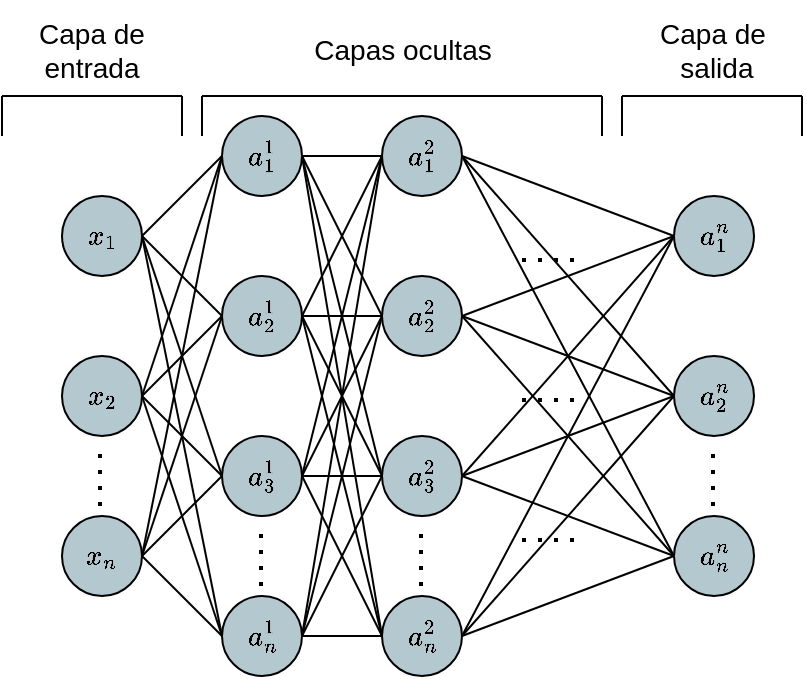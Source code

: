 <mxfile version="24.7.6">
  <diagram name="Page-1" id="iY9h923-xnfuU6ivVs_U">
    <mxGraphModel dx="1048" dy="792" grid="1" gridSize="10" guides="1" tooltips="1" connect="1" arrows="1" fold="1" page="1" pageScale="1" pageWidth="70" pageHeight="120" math="1" shadow="0">
      <root>
        <mxCell id="0" />
        <mxCell id="1" parent="0" />
        <mxCell id="hw2e2iY90Wc657Rlc0dh-1" value="$$a_n^1$$" style="ellipse;whiteSpace=wrap;html=1;aspect=fixed;fillColor=#b3c8cf;" parent="1" vertex="1">
          <mxGeometry x="-60" y="-52" width="40" height="40" as="geometry" />
        </mxCell>
        <mxCell id="hw2e2iY90Wc657Rlc0dh-2" value="$$a_3^1$$" style="ellipse;whiteSpace=wrap;html=1;aspect=fixed;fillColor=#b3c8cf;" parent="1" vertex="1">
          <mxGeometry x="-60" y="-132" width="40" height="40" as="geometry" />
        </mxCell>
        <mxCell id="hw2e2iY90Wc657Rlc0dh-3" value="$$a_2^1$$" style="ellipse;whiteSpace=wrap;html=1;aspect=fixed;fillColor=#b3c8cf;" parent="1" vertex="1">
          <mxGeometry x="-60" y="-212" width="40" height="40" as="geometry" />
        </mxCell>
        <mxCell id="hw2e2iY90Wc657Rlc0dh-4" value="$$a_1^1$$" style="ellipse;whiteSpace=wrap;html=1;aspect=fixed;fillColor=#b3c8cf;" parent="1" vertex="1">
          <mxGeometry x="-60" y="-292" width="40" height="40" as="geometry" />
        </mxCell>
        <mxCell id="hw2e2iY90Wc657Rlc0dh-5" value="$$x_n$$" style="ellipse;whiteSpace=wrap;html=1;aspect=fixed;fillColor=#b3c8cf;" parent="1" vertex="1">
          <mxGeometry x="-140" y="-92" width="40" height="40" as="geometry" />
        </mxCell>
        <mxCell id="hw2e2iY90Wc657Rlc0dh-6" value="$$x_2$$" style="ellipse;whiteSpace=wrap;html=1;aspect=fixed;fillColor=#b3c8cf;" parent="1" vertex="1">
          <mxGeometry x="-140" y="-172" width="40" height="40" as="geometry" />
        </mxCell>
        <mxCell id="hw2e2iY90Wc657Rlc0dh-7" value="$$x_1$$" style="ellipse;whiteSpace=wrap;html=1;aspect=fixed;fillColor=#b3c8cf;" parent="1" vertex="1">
          <mxGeometry x="-140" y="-252" width="40" height="40" as="geometry" />
        </mxCell>
        <mxCell id="hw2e2iY90Wc657Rlc0dh-8" value="$$a_n^2$$" style="ellipse;whiteSpace=wrap;html=1;aspect=fixed;fillColor=#b3c8cf;" parent="1" vertex="1">
          <mxGeometry x="20" y="-52" width="40" height="40" as="geometry" />
        </mxCell>
        <mxCell id="hw2e2iY90Wc657Rlc0dh-9" value="$$a_3^2$$" style="ellipse;whiteSpace=wrap;html=1;aspect=fixed;fillColor=#b3c8cf;" parent="1" vertex="1">
          <mxGeometry x="20" y="-132" width="40" height="40" as="geometry" />
        </mxCell>
        <mxCell id="hw2e2iY90Wc657Rlc0dh-10" value="$$a_2^2$$" style="ellipse;whiteSpace=wrap;html=1;aspect=fixed;fillColor=#b3c8cf;" parent="1" vertex="1">
          <mxGeometry x="20" y="-212" width="40" height="40" as="geometry" />
        </mxCell>
        <mxCell id="hw2e2iY90Wc657Rlc0dh-11" value="$$a_1^2$$" style="ellipse;whiteSpace=wrap;html=1;aspect=fixed;fillColor=#b3c8cf;" parent="1" vertex="1">
          <mxGeometry x="20" y="-292" width="40" height="40" as="geometry" />
        </mxCell>
        <mxCell id="hw2e2iY90Wc657Rlc0dh-12" value="$$a_1^n$$" style="ellipse;whiteSpace=wrap;html=1;aspect=fixed;fillColor=#b3c8cf;" parent="1" vertex="1">
          <mxGeometry x="166" y="-252" width="40" height="40" as="geometry" />
        </mxCell>
        <mxCell id="hw2e2iY90Wc657Rlc0dh-13" value="$$a_2^n$$" style="ellipse;whiteSpace=wrap;html=1;aspect=fixed;fillColor=#b3c8cf;" parent="1" vertex="1">
          <mxGeometry x="166" y="-172" width="40" height="40" as="geometry" />
        </mxCell>
        <mxCell id="hw2e2iY90Wc657Rlc0dh-14" value="" style="endArrow=none;html=1;rounded=0;exitX=1;exitY=0.5;exitDx=0;exitDy=0;entryX=0;entryY=0.5;entryDx=0;entryDy=0;endFill=0;" parent="1" source="hw2e2iY90Wc657Rlc0dh-7" target="hw2e2iY90Wc657Rlc0dh-4" edge="1">
          <mxGeometry width="50" height="50" relative="1" as="geometry">
            <mxPoint x="-100" y="-222" as="sourcePoint" />
            <mxPoint x="-50" y="-272" as="targetPoint" />
          </mxGeometry>
        </mxCell>
        <mxCell id="hw2e2iY90Wc657Rlc0dh-15" value="" style="endArrow=none;html=1;rounded=0;exitX=1;exitY=0.5;exitDx=0;exitDy=0;entryX=0;entryY=0.5;entryDx=0;entryDy=0;endFill=0;" parent="1" source="hw2e2iY90Wc657Rlc0dh-6" target="hw2e2iY90Wc657Rlc0dh-4" edge="1">
          <mxGeometry width="50" height="50" relative="1" as="geometry">
            <mxPoint x="-100" y="-152" as="sourcePoint" />
            <mxPoint x="-80" y="-232" as="targetPoint" />
          </mxGeometry>
        </mxCell>
        <mxCell id="hw2e2iY90Wc657Rlc0dh-16" value="" style="endArrow=none;html=1;rounded=0;exitX=1;exitY=0.5;exitDx=0;exitDy=0;entryX=0;entryY=0.5;entryDx=0;entryDy=0;endFill=0;" parent="1" source="hw2e2iY90Wc657Rlc0dh-5" target="hw2e2iY90Wc657Rlc0dh-4" edge="1">
          <mxGeometry width="50" height="50" relative="1" as="geometry">
            <mxPoint x="-100" y="-152" as="sourcePoint" />
            <mxPoint x="-60" y="-192" as="targetPoint" />
          </mxGeometry>
        </mxCell>
        <mxCell id="hw2e2iY90Wc657Rlc0dh-17" value="" style="endArrow=none;html=1;rounded=0;entryX=0;entryY=0.5;entryDx=0;entryDy=0;exitX=1;exitY=0.5;exitDx=0;exitDy=0;endFill=0;" parent="1" source="hw2e2iY90Wc657Rlc0dh-7" target="hw2e2iY90Wc657Rlc0dh-3" edge="1">
          <mxGeometry width="50" height="50" relative="1" as="geometry">
            <mxPoint x="-50" y="-122" as="sourcePoint" />
            <mxPoint y="-172" as="targetPoint" />
          </mxGeometry>
        </mxCell>
        <mxCell id="hw2e2iY90Wc657Rlc0dh-18" value="" style="endArrow=none;html=1;rounded=0;exitX=1;exitY=0.5;exitDx=0;exitDy=0;entryX=0;entryY=0.5;entryDx=0;entryDy=0;endFill=0;" parent="1" source="hw2e2iY90Wc657Rlc0dh-6" target="hw2e2iY90Wc657Rlc0dh-3" edge="1">
          <mxGeometry width="50" height="50" relative="1" as="geometry">
            <mxPoint x="-100" y="-142" as="sourcePoint" />
            <mxPoint x="-60" y="-182" as="targetPoint" />
          </mxGeometry>
        </mxCell>
        <mxCell id="hw2e2iY90Wc657Rlc0dh-19" value="" style="endArrow=none;html=1;rounded=0;exitX=1;exitY=0.5;exitDx=0;exitDy=0;entryX=0;entryY=0.5;entryDx=0;entryDy=0;endFill=0;" parent="1" source="hw2e2iY90Wc657Rlc0dh-5" target="hw2e2iY90Wc657Rlc0dh-3" edge="1">
          <mxGeometry width="50" height="50" relative="1" as="geometry">
            <mxPoint x="-90" y="-122" as="sourcePoint" />
            <mxPoint x="-50" y="-162" as="targetPoint" />
          </mxGeometry>
        </mxCell>
        <mxCell id="hw2e2iY90Wc657Rlc0dh-20" value="" style="endArrow=none;html=1;rounded=0;exitX=1;exitY=0.5;exitDx=0;exitDy=0;entryX=0;entryY=0.5;entryDx=0;entryDy=0;endFill=0;" parent="1" source="hw2e2iY90Wc657Rlc0dh-5" target="hw2e2iY90Wc657Rlc0dh-2" edge="1">
          <mxGeometry width="50" height="50" relative="1" as="geometry">
            <mxPoint x="-100" y="-52" as="sourcePoint" />
            <mxPoint x="-60" y="-92" as="targetPoint" />
          </mxGeometry>
        </mxCell>
        <mxCell id="hw2e2iY90Wc657Rlc0dh-21" value="" style="endArrow=none;html=1;rounded=0;exitX=1;exitY=0.5;exitDx=0;exitDy=0;entryX=0;entryY=0.5;entryDx=0;entryDy=0;endFill=0;" parent="1" source="hw2e2iY90Wc657Rlc0dh-7" target="hw2e2iY90Wc657Rlc0dh-2" edge="1">
          <mxGeometry width="50" height="50" relative="1" as="geometry">
            <mxPoint x="-80" y="-222" as="sourcePoint" />
            <mxPoint x="-40" y="-262" as="targetPoint" />
          </mxGeometry>
        </mxCell>
        <mxCell id="hw2e2iY90Wc657Rlc0dh-22" value="" style="endArrow=none;html=1;rounded=0;exitX=1;exitY=0.5;exitDx=0;exitDy=0;entryX=0;entryY=0.5;entryDx=0;entryDy=0;endFill=0;" parent="1" source="hw2e2iY90Wc657Rlc0dh-7" target="hw2e2iY90Wc657Rlc0dh-1" edge="1">
          <mxGeometry width="50" height="50" relative="1" as="geometry">
            <mxPoint x="-50" y="-222" as="sourcePoint" />
            <mxPoint x="-10" y="-262" as="targetPoint" />
          </mxGeometry>
        </mxCell>
        <mxCell id="hw2e2iY90Wc657Rlc0dh-23" value="" style="endArrow=none;html=1;rounded=0;exitX=1;exitY=0.5;exitDx=0;exitDy=0;entryX=0;entryY=0.5;entryDx=0;entryDy=0;endFill=0;" parent="1" source="hw2e2iY90Wc657Rlc0dh-5" target="hw2e2iY90Wc657Rlc0dh-1" edge="1">
          <mxGeometry width="50" height="50" relative="1" as="geometry">
            <mxPoint x="-90" y="-52" as="sourcePoint" />
            <mxPoint x="-50" y="-92" as="targetPoint" />
          </mxGeometry>
        </mxCell>
        <mxCell id="hw2e2iY90Wc657Rlc0dh-24" value="" style="endArrow=none;html=1;rounded=0;exitX=1;exitY=0.5;exitDx=0;exitDy=0;entryX=0;entryY=0.5;entryDx=0;entryDy=0;endFill=0;" parent="1" source="hw2e2iY90Wc657Rlc0dh-6" target="hw2e2iY90Wc657Rlc0dh-2" edge="1">
          <mxGeometry width="50" height="50" relative="1" as="geometry">
            <mxPoint x="-90" y="-142" as="sourcePoint" />
            <mxPoint x="-50" y="-182" as="targetPoint" />
          </mxGeometry>
        </mxCell>
        <mxCell id="hw2e2iY90Wc657Rlc0dh-25" value="" style="endArrow=none;html=1;rounded=0;exitX=1;exitY=0.5;exitDx=0;exitDy=0;entryX=0;entryY=0.5;entryDx=0;entryDy=0;endFill=0;" parent="1" source="hw2e2iY90Wc657Rlc0dh-6" target="hw2e2iY90Wc657Rlc0dh-1" edge="1">
          <mxGeometry width="50" height="50" relative="1" as="geometry">
            <mxPoint y="-132" as="sourcePoint" />
            <mxPoint x="40" y="-172" as="targetPoint" />
          </mxGeometry>
        </mxCell>
        <mxCell id="hw2e2iY90Wc657Rlc0dh-26" value="" style="endArrow=none;html=1;rounded=0;entryX=0;entryY=0.5;entryDx=0;entryDy=0;exitX=1;exitY=0.5;exitDx=0;exitDy=0;" parent="1" source="hw2e2iY90Wc657Rlc0dh-4" target="hw2e2iY90Wc657Rlc0dh-11" edge="1">
          <mxGeometry width="50" height="50" relative="1" as="geometry">
            <mxPoint x="-40" y="-212" as="sourcePoint" />
            <mxPoint x="10" y="-262" as="targetPoint" />
          </mxGeometry>
        </mxCell>
        <mxCell id="hw2e2iY90Wc657Rlc0dh-27" value="" style="endArrow=none;html=1;rounded=0;entryX=0;entryY=0.5;entryDx=0;entryDy=0;exitX=1;exitY=0.5;exitDx=0;exitDy=0;" parent="1" source="hw2e2iY90Wc657Rlc0dh-4" target="hw2e2iY90Wc657Rlc0dh-10" edge="1">
          <mxGeometry width="50" height="50" relative="1" as="geometry">
            <mxPoint x="-10" y="-262" as="sourcePoint" />
            <mxPoint x="30" y="-262" as="targetPoint" />
          </mxGeometry>
        </mxCell>
        <mxCell id="hw2e2iY90Wc657Rlc0dh-28" value="" style="endArrow=none;html=1;rounded=0;entryX=0;entryY=0.5;entryDx=0;entryDy=0;exitX=1;exitY=0.5;exitDx=0;exitDy=0;" parent="1" source="hw2e2iY90Wc657Rlc0dh-4" target="hw2e2iY90Wc657Rlc0dh-9" edge="1">
          <mxGeometry width="50" height="50" relative="1" as="geometry">
            <mxPoint y="-252" as="sourcePoint" />
            <mxPoint x="40" y="-252" as="targetPoint" />
          </mxGeometry>
        </mxCell>
        <mxCell id="hw2e2iY90Wc657Rlc0dh-29" value="" style="endArrow=none;html=1;rounded=0;entryX=0;entryY=0.5;entryDx=0;entryDy=0;exitX=1;exitY=0.5;exitDx=0;exitDy=0;" parent="1" source="hw2e2iY90Wc657Rlc0dh-4" target="hw2e2iY90Wc657Rlc0dh-8" edge="1">
          <mxGeometry width="50" height="50" relative="1" as="geometry">
            <mxPoint x="10" y="-242" as="sourcePoint" />
            <mxPoint x="50" y="-242" as="targetPoint" />
          </mxGeometry>
        </mxCell>
        <mxCell id="hw2e2iY90Wc657Rlc0dh-30" value="" style="endArrow=none;html=1;rounded=0;entryX=0;entryY=0.5;entryDx=0;entryDy=0;exitX=1;exitY=0.5;exitDx=0;exitDy=0;" parent="1" source="hw2e2iY90Wc657Rlc0dh-3" target="hw2e2iY90Wc657Rlc0dh-11" edge="1">
          <mxGeometry width="50" height="50" relative="1" as="geometry">
            <mxPoint x="-10" y="-192.5" as="sourcePoint" />
            <mxPoint x="30" y="-192.5" as="targetPoint" />
          </mxGeometry>
        </mxCell>
        <mxCell id="hw2e2iY90Wc657Rlc0dh-31" value="" style="endArrow=none;html=1;rounded=0;exitX=1;exitY=0.5;exitDx=0;exitDy=0;entryX=0;entryY=0.5;entryDx=0;entryDy=0;" parent="1" source="hw2e2iY90Wc657Rlc0dh-3" target="hw2e2iY90Wc657Rlc0dh-10" edge="1">
          <mxGeometry width="50" height="50" relative="1" as="geometry">
            <mxPoint x="-10" y="-192.5" as="sourcePoint" />
            <mxPoint y="-192" as="targetPoint" />
          </mxGeometry>
        </mxCell>
        <mxCell id="hw2e2iY90Wc657Rlc0dh-32" value="" style="endArrow=none;html=1;rounded=0;entryX=0;entryY=0.5;entryDx=0;entryDy=0;exitX=1;exitY=0.5;exitDx=0;exitDy=0;" parent="1" source="hw2e2iY90Wc657Rlc0dh-3" target="hw2e2iY90Wc657Rlc0dh-9" edge="1">
          <mxGeometry width="50" height="50" relative="1" as="geometry">
            <mxPoint x="-10" y="-173" as="sourcePoint" />
            <mxPoint x="30" y="-173" as="targetPoint" />
          </mxGeometry>
        </mxCell>
        <mxCell id="hw2e2iY90Wc657Rlc0dh-33" value="" style="endArrow=none;html=1;rounded=0;entryX=0;entryY=0.5;entryDx=0;entryDy=0;exitX=1;exitY=0.5;exitDx=0;exitDy=0;" parent="1" source="hw2e2iY90Wc657Rlc0dh-3" target="hw2e2iY90Wc657Rlc0dh-8" edge="1">
          <mxGeometry width="50" height="50" relative="1" as="geometry">
            <mxPoint x="50" y="-202" as="sourcePoint" />
            <mxPoint x="90" y="-202" as="targetPoint" />
          </mxGeometry>
        </mxCell>
        <mxCell id="hw2e2iY90Wc657Rlc0dh-34" value="" style="endArrow=none;html=1;rounded=0;entryX=0;entryY=0.5;entryDx=0;entryDy=0;exitX=1;exitY=0.5;exitDx=0;exitDy=0;" parent="1" source="hw2e2iY90Wc657Rlc0dh-2" target="hw2e2iY90Wc657Rlc0dh-11" edge="1">
          <mxGeometry width="50" height="50" relative="1" as="geometry">
            <mxPoint x="-10" y="-112.5" as="sourcePoint" />
            <mxPoint x="30" y="-112.5" as="targetPoint" />
          </mxGeometry>
        </mxCell>
        <mxCell id="hw2e2iY90Wc657Rlc0dh-35" value="" style="endArrow=none;html=1;rounded=0;entryX=0;entryY=0.5;entryDx=0;entryDy=0;exitX=1;exitY=0.5;exitDx=0;exitDy=0;" parent="1" source="hw2e2iY90Wc657Rlc0dh-2" target="hw2e2iY90Wc657Rlc0dh-10" edge="1">
          <mxGeometry width="50" height="50" relative="1" as="geometry">
            <mxPoint x="-10" y="-98" as="sourcePoint" />
            <mxPoint x="30" y="-98" as="targetPoint" />
          </mxGeometry>
        </mxCell>
        <mxCell id="hw2e2iY90Wc657Rlc0dh-36" value="" style="endArrow=none;html=1;rounded=0;exitX=1;exitY=0.5;exitDx=0;exitDy=0;entryX=0;entryY=0.5;entryDx=0;entryDy=0;" parent="1" source="hw2e2iY90Wc657Rlc0dh-2" target="hw2e2iY90Wc657Rlc0dh-9" edge="1">
          <mxGeometry width="50" height="50" relative="1" as="geometry">
            <mxPoint x="10" y="-97" as="sourcePoint" />
            <mxPoint x="40" y="-72" as="targetPoint" />
          </mxGeometry>
        </mxCell>
        <mxCell id="hw2e2iY90Wc657Rlc0dh-37" value="" style="endArrow=none;html=1;rounded=0;entryX=0;entryY=0.5;entryDx=0;entryDy=0;exitX=1;exitY=0.5;exitDx=0;exitDy=0;" parent="1" source="hw2e2iY90Wc657Rlc0dh-2" target="hw2e2iY90Wc657Rlc0dh-8" edge="1">
          <mxGeometry width="50" height="50" relative="1" as="geometry">
            <mxPoint x="-10" y="-82" as="sourcePoint" />
            <mxPoint x="30" y="-82" as="targetPoint" />
          </mxGeometry>
        </mxCell>
        <mxCell id="hw2e2iY90Wc657Rlc0dh-38" value="" style="endArrow=none;html=1;rounded=0;entryX=0;entryY=0.5;entryDx=0;entryDy=0;exitX=1;exitY=0.5;exitDx=0;exitDy=0;" parent="1" source="hw2e2iY90Wc657Rlc0dh-1" target="hw2e2iY90Wc657Rlc0dh-11" edge="1">
          <mxGeometry width="50" height="50" relative="1" as="geometry">
            <mxPoint x="-10" y="-32.5" as="sourcePoint" />
            <mxPoint x="30" y="-32.5" as="targetPoint" />
          </mxGeometry>
        </mxCell>
        <mxCell id="hw2e2iY90Wc657Rlc0dh-39" value="" style="endArrow=none;html=1;rounded=0;entryX=0;entryY=0.5;entryDx=0;entryDy=0;exitX=1;exitY=0.5;exitDx=0;exitDy=0;" parent="1" source="hw2e2iY90Wc657Rlc0dh-1" target="hw2e2iY90Wc657Rlc0dh-10" edge="1">
          <mxGeometry width="50" height="50" relative="1" as="geometry">
            <mxPoint x="-10" y="-32.5" as="sourcePoint" />
            <mxPoint x="30" y="-32.5" as="targetPoint" />
          </mxGeometry>
        </mxCell>
        <mxCell id="hw2e2iY90Wc657Rlc0dh-40" value="" style="endArrow=none;html=1;rounded=0;entryX=0;entryY=0.5;entryDx=0;entryDy=0;exitX=1;exitY=0.5;exitDx=0;exitDy=0;" parent="1" source="hw2e2iY90Wc657Rlc0dh-1" target="hw2e2iY90Wc657Rlc0dh-9" edge="1">
          <mxGeometry width="50" height="50" relative="1" as="geometry">
            <mxPoint x="-10" y="-32.5" as="sourcePoint" />
            <mxPoint x="30" y="-32.5" as="targetPoint" />
          </mxGeometry>
        </mxCell>
        <mxCell id="hw2e2iY90Wc657Rlc0dh-41" value="" style="endArrow=none;html=1;rounded=0;entryX=0;entryY=0.5;entryDx=0;entryDy=0;exitX=1;exitY=0.5;exitDx=0;exitDy=0;" parent="1" source="hw2e2iY90Wc657Rlc0dh-1" target="hw2e2iY90Wc657Rlc0dh-8" edge="1">
          <mxGeometry width="50" height="50" relative="1" as="geometry">
            <mxPoint x="-20" y="-32.5" as="sourcePoint" />
            <mxPoint x="20" y="-32.5" as="targetPoint" />
          </mxGeometry>
        </mxCell>
        <mxCell id="hw2e2iY90Wc657Rlc0dh-42" value="" style="endArrow=none;html=1;rounded=0;entryX=0;entryY=0.5;entryDx=0;entryDy=0;exitX=1;exitY=0.5;exitDx=0;exitDy=0;" parent="1" source="hw2e2iY90Wc657Rlc0dh-11" target="hw2e2iY90Wc657Rlc0dh-12" edge="1">
          <mxGeometry width="50" height="50" relative="1" as="geometry">
            <mxPoint x="75" y="-272.5" as="sourcePoint" />
            <mxPoint x="115" y="-272.5" as="targetPoint" />
          </mxGeometry>
        </mxCell>
        <mxCell id="hw2e2iY90Wc657Rlc0dh-43" value="" style="endArrow=none;html=1;rounded=0;entryX=0;entryY=0.5;entryDx=0;entryDy=0;exitX=1;exitY=0.5;exitDx=0;exitDy=0;" parent="1" source="hw2e2iY90Wc657Rlc0dh-11" target="hw2e2iY90Wc657Rlc0dh-13" edge="1">
          <mxGeometry width="50" height="50" relative="1" as="geometry">
            <mxPoint x="100" y="-262" as="sourcePoint" />
            <mxPoint x="140" y="-262" as="targetPoint" />
          </mxGeometry>
        </mxCell>
        <mxCell id="hw2e2iY90Wc657Rlc0dh-44" value="" style="endArrow=none;html=1;rounded=0;entryX=0;entryY=0.5;entryDx=0;entryDy=0;exitX=1;exitY=0.5;exitDx=0;exitDy=0;" parent="1" source="hw2e2iY90Wc657Rlc0dh-10" target="hw2e2iY90Wc657Rlc0dh-12" edge="1">
          <mxGeometry width="50" height="50" relative="1" as="geometry">
            <mxPoint x="150" y="-152.5" as="sourcePoint" />
            <mxPoint x="190" y="-152.5" as="targetPoint" />
          </mxGeometry>
        </mxCell>
        <mxCell id="hw2e2iY90Wc657Rlc0dh-45" value="" style="endArrow=none;html=1;rounded=0;entryX=0;entryY=0.5;entryDx=0;entryDy=0;exitX=1;exitY=0.5;exitDx=0;exitDy=0;" parent="1" source="hw2e2iY90Wc657Rlc0dh-10" target="hw2e2iY90Wc657Rlc0dh-13" edge="1">
          <mxGeometry width="50" height="50" relative="1" as="geometry">
            <mxPoint x="170" y="-82" as="sourcePoint" />
            <mxPoint x="210" y="-82" as="targetPoint" />
          </mxGeometry>
        </mxCell>
        <mxCell id="hw2e2iY90Wc657Rlc0dh-46" value="" style="endArrow=none;html=1;rounded=0;entryX=0;entryY=0.5;entryDx=0;entryDy=0;exitX=1;exitY=0.5;exitDx=0;exitDy=0;" parent="1" source="hw2e2iY90Wc657Rlc0dh-9" target="hw2e2iY90Wc657Rlc0dh-12" edge="1">
          <mxGeometry width="50" height="50" relative="1" as="geometry">
            <mxPoint x="75" y="-72.5" as="sourcePoint" />
            <mxPoint x="115" y="-72.5" as="targetPoint" />
          </mxGeometry>
        </mxCell>
        <mxCell id="hw2e2iY90Wc657Rlc0dh-47" value="" style="endArrow=none;html=1;rounded=0;entryX=0;entryY=0.5;entryDx=0;entryDy=0;exitX=1;exitY=0.5;exitDx=0;exitDy=0;" parent="1" source="hw2e2iY90Wc657Rlc0dh-9" target="hw2e2iY90Wc657Rlc0dh-13" edge="1">
          <mxGeometry width="50" height="50" relative="1" as="geometry">
            <mxPoint x="190" y="-62" as="sourcePoint" />
            <mxPoint x="230" y="-62" as="targetPoint" />
          </mxGeometry>
        </mxCell>
        <mxCell id="hw2e2iY90Wc657Rlc0dh-48" value="" style="endArrow=none;html=1;rounded=0;entryX=0;entryY=0.5;entryDx=0;entryDy=0;exitX=1;exitY=0.5;exitDx=0;exitDy=0;" parent="1" source="hw2e2iY90Wc657Rlc0dh-8" target="hw2e2iY90Wc657Rlc0dh-13" edge="1">
          <mxGeometry width="50" height="50" relative="1" as="geometry">
            <mxPoint x="200" y="-52" as="sourcePoint" />
            <mxPoint x="240" y="-52" as="targetPoint" />
          </mxGeometry>
        </mxCell>
        <mxCell id="hw2e2iY90Wc657Rlc0dh-49" value="" style="endArrow=none;html=1;rounded=0;entryX=0;entryY=0.5;entryDx=0;entryDy=0;exitX=1;exitY=0.5;exitDx=0;exitDy=0;" parent="1" source="hw2e2iY90Wc657Rlc0dh-8" target="hw2e2iY90Wc657Rlc0dh-12" edge="1">
          <mxGeometry width="50" height="50" relative="1" as="geometry">
            <mxPoint x="100" y="-22" as="sourcePoint" />
            <mxPoint x="140" y="-22" as="targetPoint" />
          </mxGeometry>
        </mxCell>
        <mxCell id="hw2e2iY90Wc657Rlc0dh-53" value="&lt;font style=&quot;font-size: 14px;&quot;&gt;Capas ocultas&lt;/font&gt;" style="text;html=1;align=center;verticalAlign=middle;resizable=0;points=[];autosize=1;strokeColor=none;fillColor=none;" parent="1" vertex="1">
          <mxGeometry x="-25" y="-340" width="110" height="30" as="geometry" />
        </mxCell>
        <mxCell id="hw2e2iY90Wc657Rlc0dh-61" value="" style="group;strokeColor=none;rounded=0;" parent="1" vertex="1" connectable="0">
          <mxGeometry x="-170" y="-302" width="90" height="20" as="geometry" />
        </mxCell>
        <mxCell id="hw2e2iY90Wc657Rlc0dh-62" value="" style="endArrow=none;html=1;rounded=0;" parent="hw2e2iY90Wc657Rlc0dh-61" edge="1">
          <mxGeometry width="50" height="50" relative="1" as="geometry">
            <mxPoint as="sourcePoint" />
            <mxPoint x="90" as="targetPoint" />
          </mxGeometry>
        </mxCell>
        <mxCell id="hw2e2iY90Wc657Rlc0dh-63" value="" style="endArrow=none;html=1;rounded=0;" parent="hw2e2iY90Wc657Rlc0dh-61" edge="1">
          <mxGeometry width="50" height="50" relative="1" as="geometry">
            <mxPoint y="20" as="sourcePoint" />
            <mxPoint as="targetPoint" />
          </mxGeometry>
        </mxCell>
        <mxCell id="hw2e2iY90Wc657Rlc0dh-64" value="" style="endArrow=none;html=1;rounded=0;" parent="hw2e2iY90Wc657Rlc0dh-61" edge="1">
          <mxGeometry width="50" height="50" relative="1" as="geometry">
            <mxPoint x="90" y="20" as="sourcePoint" />
            <mxPoint x="90" as="targetPoint" />
          </mxGeometry>
        </mxCell>
        <mxCell id="hw2e2iY90Wc657Rlc0dh-65" value="" style="group;strokeColor=none;rounded=0;" parent="1" vertex="1" connectable="0">
          <mxGeometry x="-70" y="-302" width="200" height="20" as="geometry" />
        </mxCell>
        <mxCell id="hw2e2iY90Wc657Rlc0dh-66" value="" style="endArrow=none;html=1;rounded=0;" parent="hw2e2iY90Wc657Rlc0dh-65" edge="1">
          <mxGeometry width="50" height="50" relative="1" as="geometry">
            <mxPoint as="sourcePoint" />
            <mxPoint x="200.0" as="targetPoint" />
          </mxGeometry>
        </mxCell>
        <mxCell id="hw2e2iY90Wc657Rlc0dh-67" value="" style="endArrow=none;html=1;rounded=0;" parent="hw2e2iY90Wc657Rlc0dh-65" edge="1">
          <mxGeometry width="50" height="50" relative="1" as="geometry">
            <mxPoint y="20" as="sourcePoint" />
            <mxPoint as="targetPoint" />
          </mxGeometry>
        </mxCell>
        <mxCell id="hw2e2iY90Wc657Rlc0dh-68" value="" style="endArrow=none;html=1;rounded=0;" parent="hw2e2iY90Wc657Rlc0dh-65" edge="1">
          <mxGeometry width="50" height="50" relative="1" as="geometry">
            <mxPoint x="200.0" y="20" as="sourcePoint" />
            <mxPoint x="200.0" as="targetPoint" />
          </mxGeometry>
        </mxCell>
        <mxCell id="hw2e2iY90Wc657Rlc0dh-69" value="$$a_n^n$$" style="ellipse;whiteSpace=wrap;html=1;aspect=fixed;fillColor=#b3c8cf;" parent="1" vertex="1">
          <mxGeometry x="166" y="-92" width="40" height="40" as="geometry" />
        </mxCell>
        <mxCell id="hw2e2iY90Wc657Rlc0dh-70" value="" style="endArrow=none;html=1;rounded=0;entryX=1;entryY=0.5;entryDx=0;entryDy=0;exitX=0;exitY=0.5;exitDx=0;exitDy=0;" parent="1" source="hw2e2iY90Wc657Rlc0dh-69" target="hw2e2iY90Wc657Rlc0dh-11" edge="1">
          <mxGeometry width="50" height="50" relative="1" as="geometry">
            <mxPoint y="-150" as="sourcePoint" />
            <mxPoint x="50" y="-200" as="targetPoint" />
          </mxGeometry>
        </mxCell>
        <mxCell id="hw2e2iY90Wc657Rlc0dh-71" value="" style="endArrow=none;html=1;rounded=0;entryX=1;entryY=0.5;entryDx=0;entryDy=0;exitX=0;exitY=0.5;exitDx=0;exitDy=0;" parent="1" source="hw2e2iY90Wc657Rlc0dh-69" target="hw2e2iY90Wc657Rlc0dh-10" edge="1">
          <mxGeometry width="50" height="50" relative="1" as="geometry">
            <mxPoint y="-150" as="sourcePoint" />
            <mxPoint x="50" y="-200" as="targetPoint" />
          </mxGeometry>
        </mxCell>
        <mxCell id="hw2e2iY90Wc657Rlc0dh-72" value="" style="endArrow=none;html=1;rounded=0;entryX=1;entryY=0.5;entryDx=0;entryDy=0;exitX=0;exitY=0.5;exitDx=0;exitDy=0;" parent="1" source="hw2e2iY90Wc657Rlc0dh-69" target="hw2e2iY90Wc657Rlc0dh-9" edge="1">
          <mxGeometry width="50" height="50" relative="1" as="geometry">
            <mxPoint y="-150" as="sourcePoint" />
            <mxPoint x="50" y="-200" as="targetPoint" />
          </mxGeometry>
        </mxCell>
        <mxCell id="hw2e2iY90Wc657Rlc0dh-73" value="" style="endArrow=none;html=1;rounded=0;entryX=1;entryY=0.5;entryDx=0;entryDy=0;exitX=0;exitY=0.5;exitDx=0;exitDy=0;" parent="1" source="hw2e2iY90Wc657Rlc0dh-69" target="hw2e2iY90Wc657Rlc0dh-8" edge="1">
          <mxGeometry width="50" height="50" relative="1" as="geometry">
            <mxPoint y="-150" as="sourcePoint" />
            <mxPoint x="50" y="-200" as="targetPoint" />
          </mxGeometry>
        </mxCell>
        <mxCell id="hw2e2iY90Wc657Rlc0dh-74" value="" style="endArrow=none;dashed=1;html=1;dashPattern=1 3;strokeWidth=2;rounded=0;" parent="1" edge="1">
          <mxGeometry width="50" height="50" relative="1" as="geometry">
            <mxPoint x="-121" y="-97" as="sourcePoint" />
            <mxPoint x="-121" y="-127" as="targetPoint" />
          </mxGeometry>
        </mxCell>
        <mxCell id="hw2e2iY90Wc657Rlc0dh-75" value="" style="endArrow=none;dashed=1;html=1;dashPattern=1 3;strokeWidth=2;rounded=0;" parent="1" edge="1">
          <mxGeometry width="50" height="50" relative="1" as="geometry">
            <mxPoint x="39.5" y="-57" as="sourcePoint" />
            <mxPoint x="39.5" y="-87" as="targetPoint" />
          </mxGeometry>
        </mxCell>
        <mxCell id="hw2e2iY90Wc657Rlc0dh-76" value="" style="endArrow=none;dashed=1;html=1;dashPattern=1 3;strokeWidth=2;rounded=0;" parent="1" edge="1">
          <mxGeometry width="50" height="50" relative="1" as="geometry">
            <mxPoint x="-40.5" y="-57" as="sourcePoint" />
            <mxPoint x="-40.5" y="-87" as="targetPoint" />
          </mxGeometry>
        </mxCell>
        <mxCell id="hw2e2iY90Wc657Rlc0dh-77" value="" style="endArrow=none;dashed=1;html=1;dashPattern=1 3;strokeWidth=2;rounded=0;" parent="1" edge="1">
          <mxGeometry width="50" height="50" relative="1" as="geometry">
            <mxPoint x="185.5" y="-97" as="sourcePoint" />
            <mxPoint x="185.5" y="-127" as="targetPoint" />
          </mxGeometry>
        </mxCell>
        <mxCell id="hw2e2iY90Wc657Rlc0dh-78" value="" style="endArrow=none;dashed=1;html=1;dashPattern=1 3;strokeWidth=2;rounded=0;" parent="1" edge="1">
          <mxGeometry width="50" height="50" relative="1" as="geometry">
            <mxPoint x="90" y="-220" as="sourcePoint" />
            <mxPoint x="120" y="-220" as="targetPoint" />
          </mxGeometry>
        </mxCell>
        <mxCell id="hw2e2iY90Wc657Rlc0dh-79" value="" style="endArrow=none;dashed=1;html=1;dashPattern=1 3;strokeWidth=2;rounded=0;" parent="1" edge="1">
          <mxGeometry width="50" height="50" relative="1" as="geometry">
            <mxPoint x="90" y="-150" as="sourcePoint" />
            <mxPoint x="120" y="-150" as="targetPoint" />
          </mxGeometry>
        </mxCell>
        <mxCell id="hw2e2iY90Wc657Rlc0dh-80" value="" style="endArrow=none;dashed=1;html=1;dashPattern=1 3;strokeWidth=2;rounded=0;" parent="1" edge="1">
          <mxGeometry width="50" height="50" relative="1" as="geometry">
            <mxPoint x="90" y="-80" as="sourcePoint" />
            <mxPoint x="120" y="-80" as="targetPoint" />
          </mxGeometry>
        </mxCell>
        <mxCell id="8lVOH1IRJykYIdRCJ0HZ-1" value="&lt;font style=&quot;font-size: 14px;&quot;&gt;Capa de entrada&lt;br&gt;&lt;/font&gt;" style="text;html=1;align=center;verticalAlign=middle;whiteSpace=wrap;rounded=0;" parent="1" vertex="1">
          <mxGeometry x="-155" y="-340" width="60" height="30" as="geometry" />
        </mxCell>
        <mxCell id="JzDGmX90MIqG7xjUh9-E-1" value="" style="group;strokeColor=none;rounded=0;" vertex="1" connectable="0" parent="1">
          <mxGeometry x="140" y="-302" width="90" height="20" as="geometry" />
        </mxCell>
        <mxCell id="JzDGmX90MIqG7xjUh9-E-2" value="" style="endArrow=none;html=1;rounded=0;" edge="1" parent="JzDGmX90MIqG7xjUh9-E-1">
          <mxGeometry width="50" height="50" relative="1" as="geometry">
            <mxPoint as="sourcePoint" />
            <mxPoint x="90" as="targetPoint" />
          </mxGeometry>
        </mxCell>
        <mxCell id="JzDGmX90MIqG7xjUh9-E-3" value="" style="endArrow=none;html=1;rounded=0;" edge="1" parent="JzDGmX90MIqG7xjUh9-E-1">
          <mxGeometry width="50" height="50" relative="1" as="geometry">
            <mxPoint y="20" as="sourcePoint" />
            <mxPoint as="targetPoint" />
          </mxGeometry>
        </mxCell>
        <mxCell id="JzDGmX90MIqG7xjUh9-E-4" value="" style="endArrow=none;html=1;rounded=0;" edge="1" parent="JzDGmX90MIqG7xjUh9-E-1">
          <mxGeometry width="50" height="50" relative="1" as="geometry">
            <mxPoint x="90" y="20" as="sourcePoint" />
            <mxPoint x="90" as="targetPoint" />
          </mxGeometry>
        </mxCell>
        <mxCell id="JzDGmX90MIqG7xjUh9-E-5" value="&lt;div&gt;&lt;font style=&quot;font-size: 14px;&quot;&gt;Capa de&lt;/font&gt;&lt;/div&gt;&lt;div&gt;&lt;font style=&quot;font-size: 14px;&quot;&gt;&amp;nbsp;salida&lt;/font&gt;&lt;/div&gt;" style="text;html=1;align=center;verticalAlign=middle;resizable=0;points=[];autosize=1;strokeColor=none;fillColor=none;" vertex="1" parent="1">
          <mxGeometry x="145" y="-350" width="80" height="50" as="geometry" />
        </mxCell>
      </root>
    </mxGraphModel>
  </diagram>
</mxfile>
